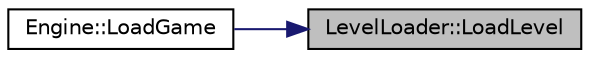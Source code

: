 digraph "LevelLoader::LoadLevel"
{
 // LATEX_PDF_SIZE
  edge [fontname="Helvetica",fontsize="10",labelfontname="Helvetica",labelfontsize="10"];
  node [fontname="Helvetica",fontsize="10",shape=record];
  rankdir="RL";
  Node25 [label="LevelLoader::LoadLevel",height=0.2,width=0.4,color="black", fillcolor="grey75", style="filled", fontcolor="black",tooltip="Load Current Level."];
  Node25 -> Node26 [dir="back",color="midnightblue",fontsize="10",style="solid",fontname="Helvetica"];
  Node26 [label="Engine::LoadGame",height=0.2,width=0.4,color="black", fillcolor="white", style="filled",URL="$class_engine.html#abde21e1bd9d8f467a5d8b464d8bb1ca2",tooltip="loads the game from saved state"];
}
